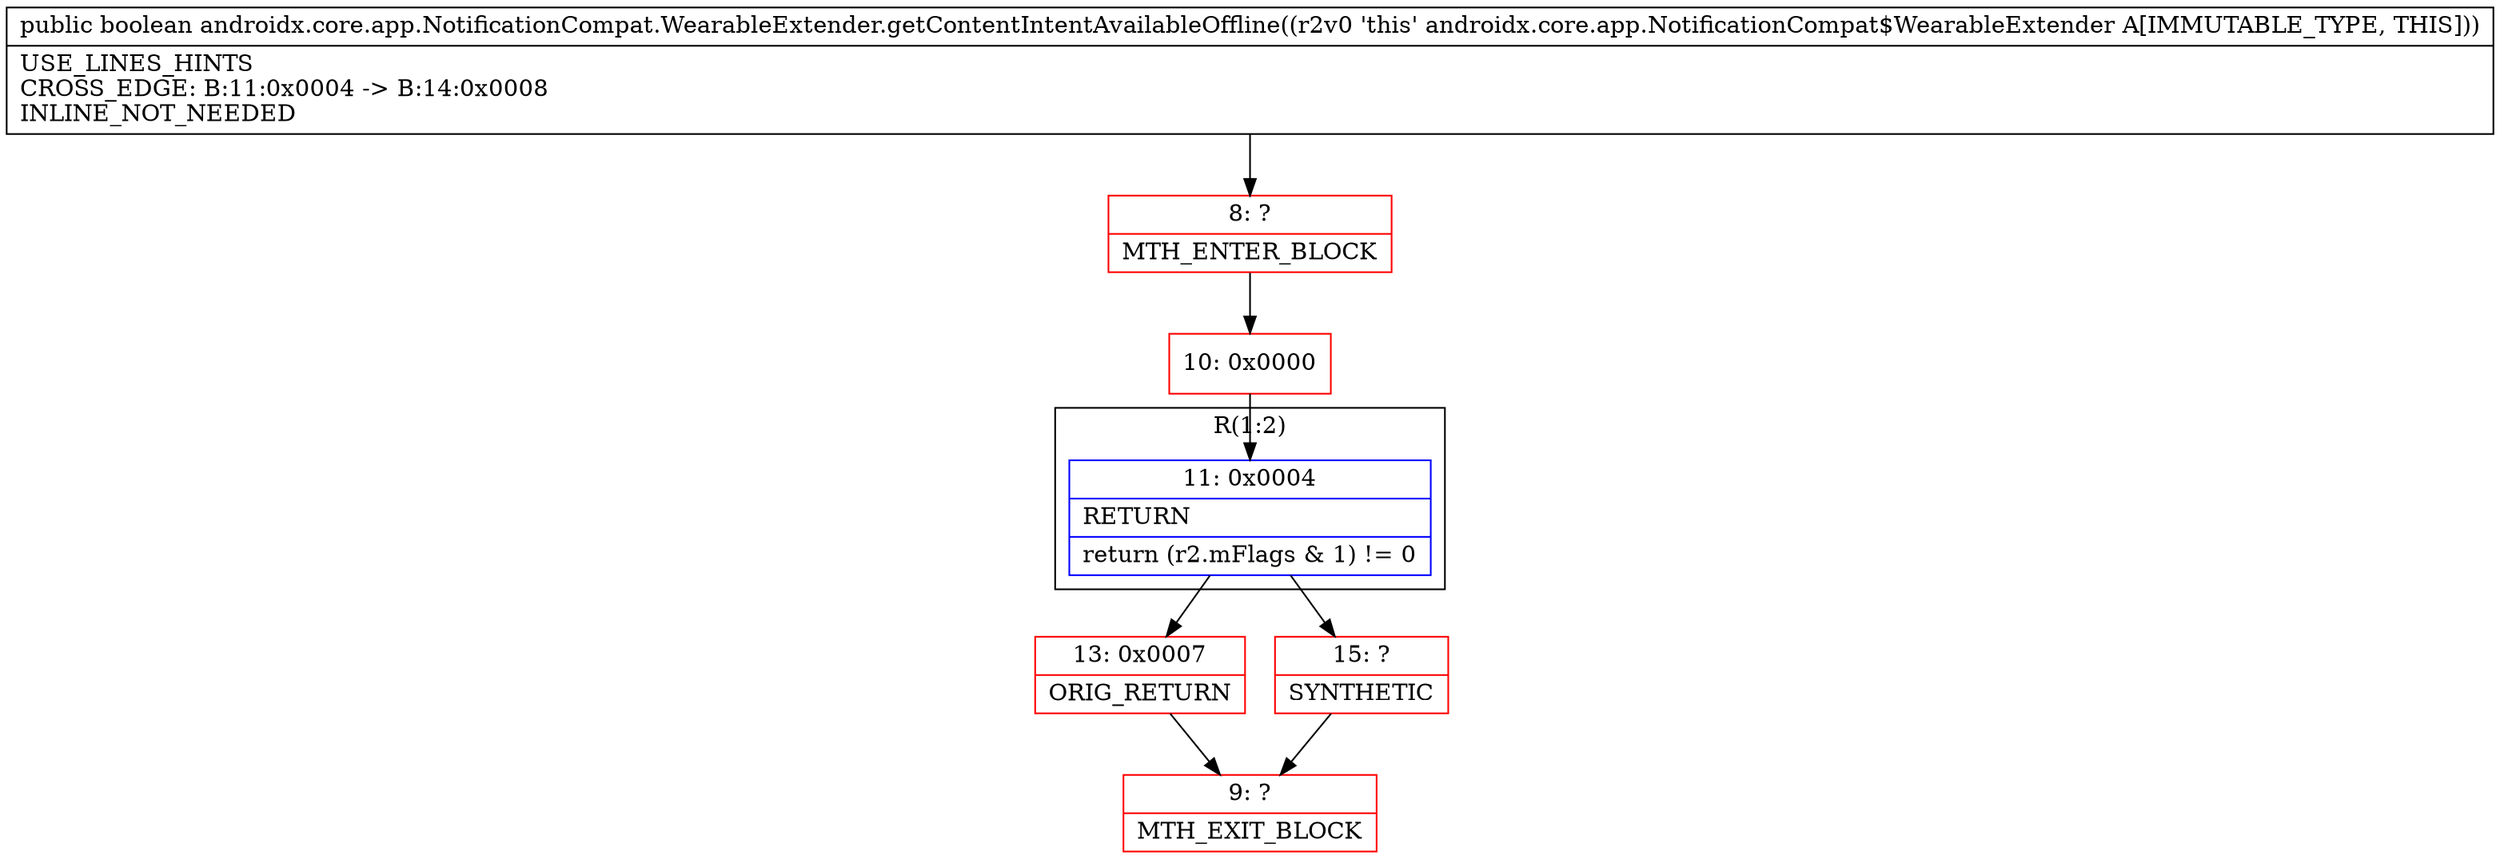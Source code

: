 digraph "CFG forandroidx.core.app.NotificationCompat.WearableExtender.getContentIntentAvailableOffline()Z" {
subgraph cluster_Region_615419656 {
label = "R(1:2)";
node [shape=record,color=blue];
Node_11 [shape=record,label="{11\:\ 0x0004|RETURN\l|return (r2.mFlags & 1) != 0\l}"];
}
Node_8 [shape=record,color=red,label="{8\:\ ?|MTH_ENTER_BLOCK\l}"];
Node_10 [shape=record,color=red,label="{10\:\ 0x0000}"];
Node_13 [shape=record,color=red,label="{13\:\ 0x0007|ORIG_RETURN\l}"];
Node_9 [shape=record,color=red,label="{9\:\ ?|MTH_EXIT_BLOCK\l}"];
Node_15 [shape=record,color=red,label="{15\:\ ?|SYNTHETIC\l}"];
MethodNode[shape=record,label="{public boolean androidx.core.app.NotificationCompat.WearableExtender.getContentIntentAvailableOffline((r2v0 'this' androidx.core.app.NotificationCompat$WearableExtender A[IMMUTABLE_TYPE, THIS]))  | USE_LINES_HINTS\lCROSS_EDGE: B:11:0x0004 \-\> B:14:0x0008\lINLINE_NOT_NEEDED\l}"];
MethodNode -> Node_8;Node_11 -> Node_13;
Node_11 -> Node_15;
Node_8 -> Node_10;
Node_10 -> Node_11;
Node_13 -> Node_9;
Node_15 -> Node_9;
}


